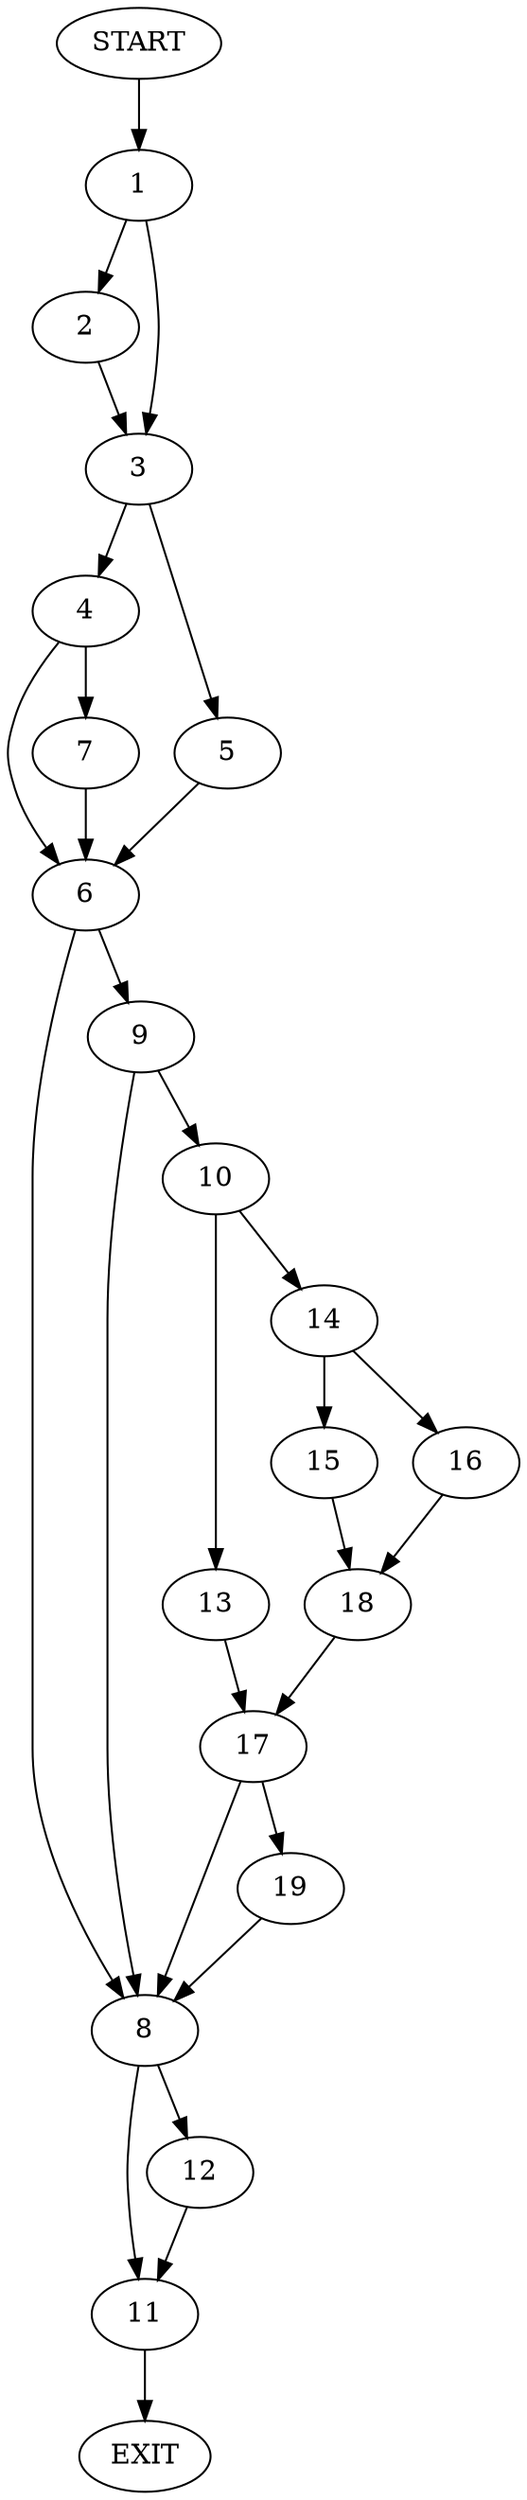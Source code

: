 digraph {
0 [label="START"]
20 [label="EXIT"]
0 -> 1
1 -> 2
1 -> 3
2 -> 3
3 -> 4
3 -> 5
4 -> 6
4 -> 7
5 -> 6
6 -> 8
6 -> 9
7 -> 6
9 -> 8
9 -> 10
8 -> 11
8 -> 12
10 -> 13
10 -> 14
14 -> 15
14 -> 16
13 -> 17
16 -> 18
15 -> 18
18 -> 17
17 -> 8
17 -> 19
19 -> 8
12 -> 11
11 -> 20
}
